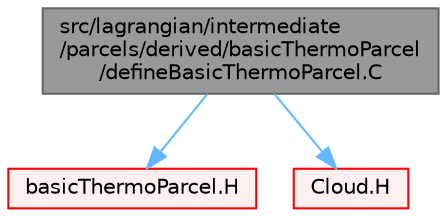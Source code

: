 digraph "src/lagrangian/intermediate/parcels/derived/basicThermoParcel/defineBasicThermoParcel.C"
{
 // LATEX_PDF_SIZE
  bgcolor="transparent";
  edge [fontname=Helvetica,fontsize=10,labelfontname=Helvetica,labelfontsize=10];
  node [fontname=Helvetica,fontsize=10,shape=box,height=0.2,width=0.4];
  Node1 [id="Node000001",label="src/lagrangian/intermediate\l/parcels/derived/basicThermoParcel\l/defineBasicThermoParcel.C",height=0.2,width=0.4,color="gray40", fillcolor="grey60", style="filled", fontcolor="black",tooltip=" "];
  Node1 -> Node2 [id="edge1_Node000001_Node000002",color="steelblue1",style="solid",tooltip=" "];
  Node2 [id="Node000002",label="basicThermoParcel.H",height=0.2,width=0.4,color="red", fillcolor="#FFF0F0", style="filled",URL="$basicThermoParcel_8H.html",tooltip=" "];
  Node1 -> Node95 [id="edge2_Node000001_Node000095",color="steelblue1",style="solid",tooltip=" "];
  Node95 [id="Node000095",label="Cloud.H",height=0.2,width=0.4,color="red", fillcolor="#FFF0F0", style="filled",URL="$Cloud_8H.html",tooltip=" "];
}
